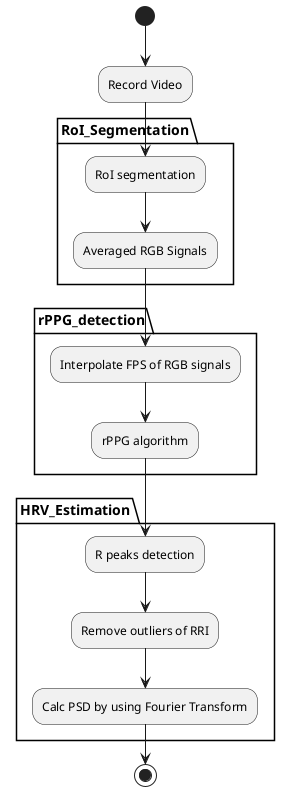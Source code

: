 @startuml
(*) --> "Record Video"
partition RoI_Segmentation {
--> "RoI segmentation"
--> "Averaged RGB Signals"
}
partition rPPG_detection {
--> "Interpolate FPS of RGB signals"
--> "rPPG algorithm"
}
partition HRV_Estimation {
--> "R peaks detection"
--> "Remove outliers of RRI"
--> "Calc PSD by using Fourier Transform"
}
--> (*)
@enduml